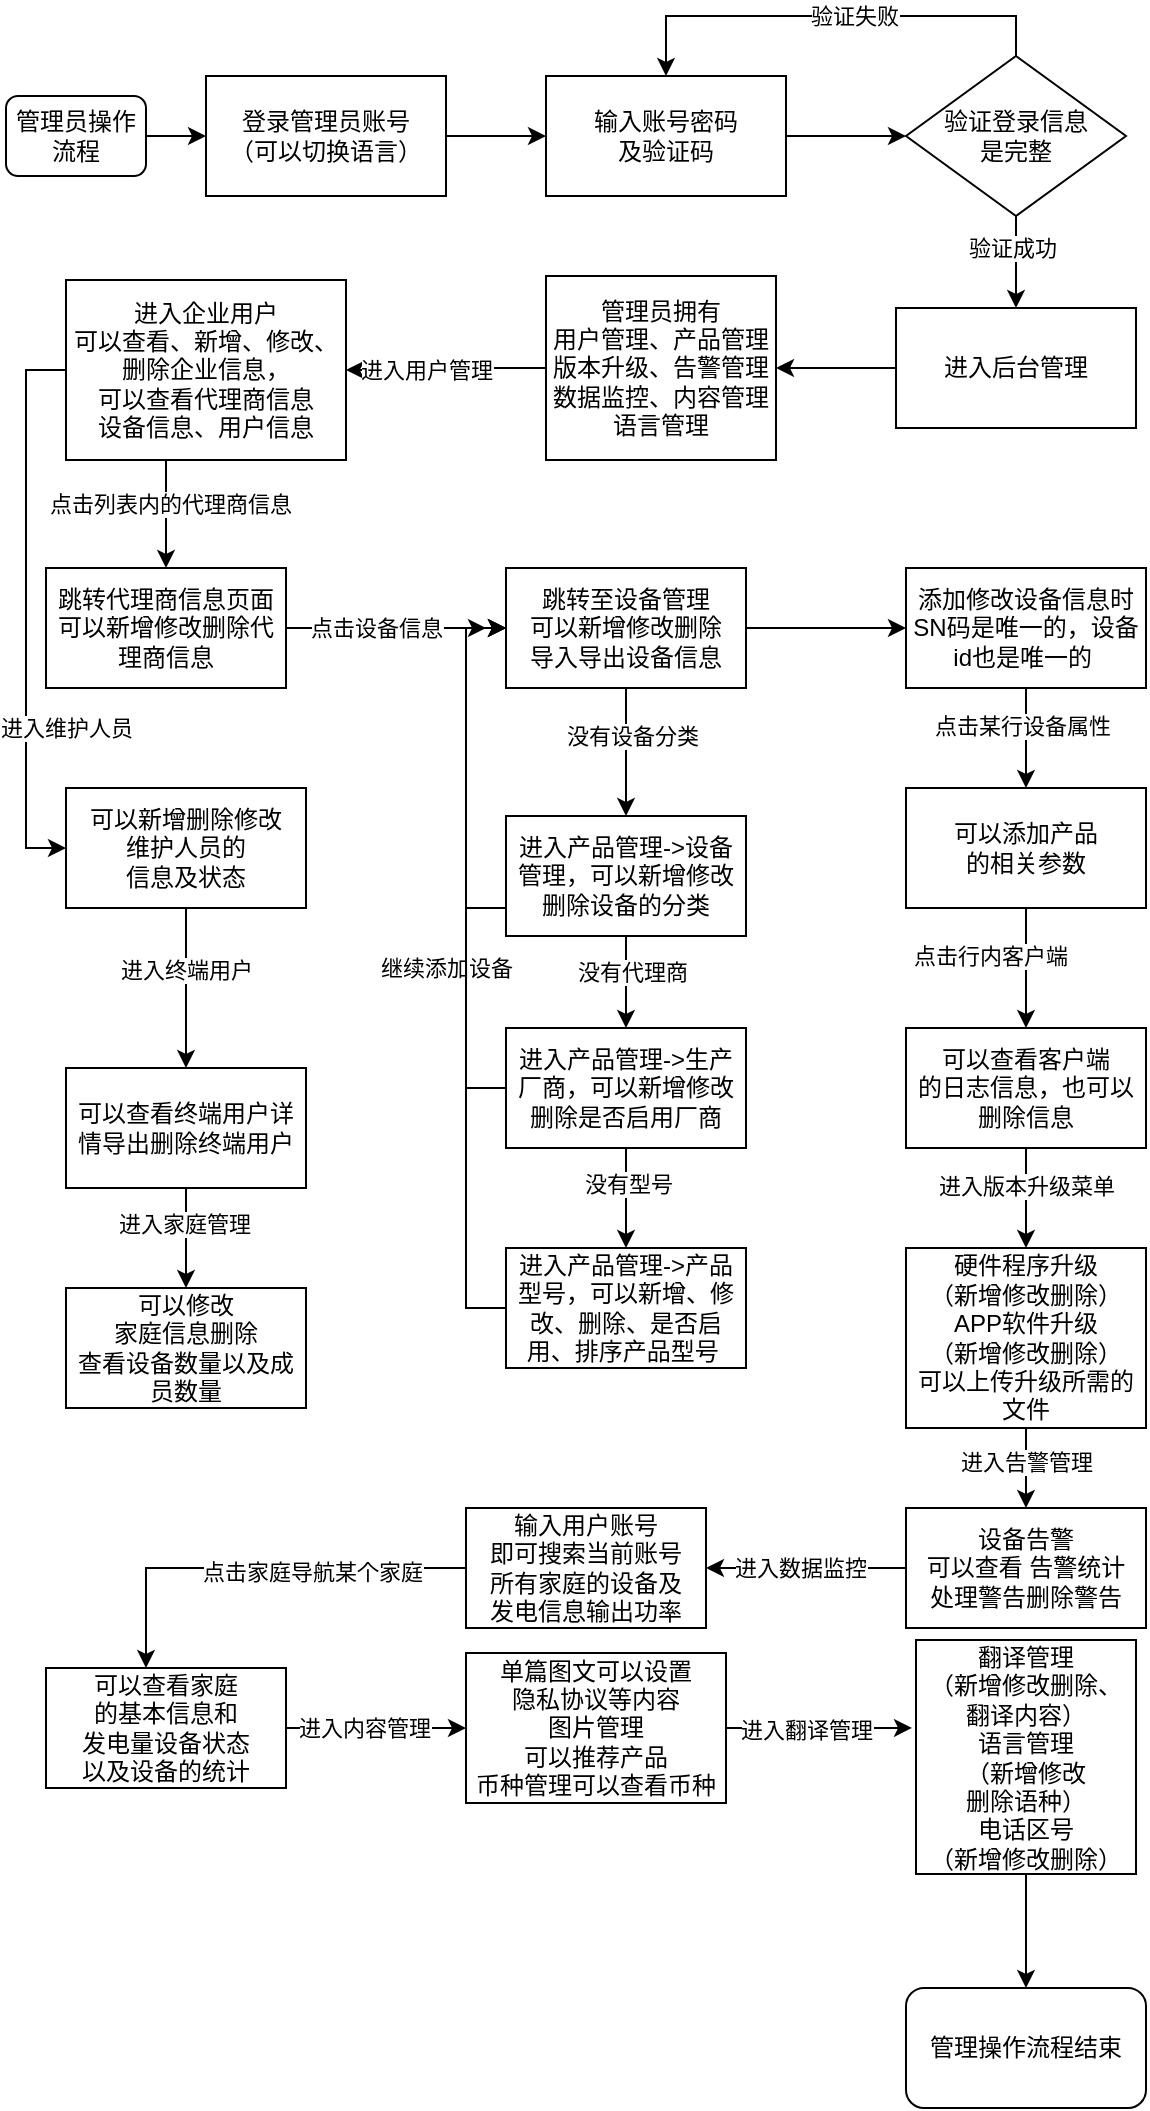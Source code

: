 <mxfile version="20.8.5" type="github">
  <diagram id="He0SEStnqJXQXfe2WKV-" name="第 1 页">
    <mxGraphModel dx="1434" dy="764" grid="1" gridSize="10" guides="1" tooltips="1" connect="1" arrows="1" fold="1" page="1" pageScale="1" pageWidth="583" pageHeight="827" math="0" shadow="0">
      <root>
        <mxCell id="0" />
        <mxCell id="1" parent="0" />
        <mxCell id="iv3oXJ3KVnBWPSOKChuB-3" value="" style="edgeStyle=orthogonalEdgeStyle;rounded=0;orthogonalLoop=1;jettySize=auto;html=1;" edge="1" parent="1" source="iv3oXJ3KVnBWPSOKChuB-1" target="iv3oXJ3KVnBWPSOKChuB-11">
          <mxGeometry relative="1" as="geometry">
            <mxPoint x="135" y="74" as="targetPoint" />
          </mxGeometry>
        </mxCell>
        <mxCell id="iv3oXJ3KVnBWPSOKChuB-1" value="管理员操作流程" style="rounded=1;whiteSpace=wrap;html=1;" vertex="1" parent="1">
          <mxGeometry x="10" y="54" width="70" height="40" as="geometry" />
        </mxCell>
        <mxCell id="iv3oXJ3KVnBWPSOKChuB-13" style="edgeStyle=orthogonalEdgeStyle;rounded=0;orthogonalLoop=1;jettySize=auto;html=1;" edge="1" parent="1" source="iv3oXJ3KVnBWPSOKChuB-6" target="iv3oXJ3KVnBWPSOKChuB-10">
          <mxGeometry relative="1" as="geometry" />
        </mxCell>
        <mxCell id="iv3oXJ3KVnBWPSOKChuB-6" value="输入账号密码&lt;br&gt;及验证码" style="whiteSpace=wrap;html=1;rounded=0;" vertex="1" parent="1">
          <mxGeometry x="280" y="44" width="120" height="60" as="geometry" />
        </mxCell>
        <mxCell id="iv3oXJ3KVnBWPSOKChuB-14" style="edgeStyle=orthogonalEdgeStyle;rounded=0;orthogonalLoop=1;jettySize=auto;html=1;exitX=0.5;exitY=0;exitDx=0;exitDy=0;entryX=0.5;entryY=0;entryDx=0;entryDy=0;" edge="1" parent="1" source="iv3oXJ3KVnBWPSOKChuB-10" target="iv3oXJ3KVnBWPSOKChuB-6">
          <mxGeometry relative="1" as="geometry" />
        </mxCell>
        <mxCell id="iv3oXJ3KVnBWPSOKChuB-15" value="验证失败" style="edgeLabel;html=1;align=center;verticalAlign=middle;resizable=0;points=[];" vertex="1" connectable="0" parent="iv3oXJ3KVnBWPSOKChuB-14">
          <mxGeometry x="-0.182" relative="1" as="geometry">
            <mxPoint x="-9" as="offset" />
          </mxGeometry>
        </mxCell>
        <mxCell id="iv3oXJ3KVnBWPSOKChuB-18" value="" style="edgeStyle=orthogonalEdgeStyle;rounded=0;orthogonalLoop=1;jettySize=auto;html=1;" edge="1" parent="1" source="iv3oXJ3KVnBWPSOKChuB-10" target="iv3oXJ3KVnBWPSOKChuB-17">
          <mxGeometry relative="1" as="geometry" />
        </mxCell>
        <mxCell id="iv3oXJ3KVnBWPSOKChuB-19" value="验证成功" style="edgeLabel;html=1;align=center;verticalAlign=middle;resizable=0;points=[];" vertex="1" connectable="0" parent="iv3oXJ3KVnBWPSOKChuB-18">
          <mxGeometry x="-0.302" y="-2" relative="1" as="geometry">
            <mxPoint as="offset" />
          </mxGeometry>
        </mxCell>
        <mxCell id="iv3oXJ3KVnBWPSOKChuB-10" value="验证登录信息&lt;br&gt;是完整" style="rhombus;whiteSpace=wrap;html=1;rounded=0;" vertex="1" parent="1">
          <mxGeometry x="460" y="34" width="110" height="80" as="geometry" />
        </mxCell>
        <mxCell id="iv3oXJ3KVnBWPSOKChuB-12" style="edgeStyle=orthogonalEdgeStyle;rounded=0;orthogonalLoop=1;jettySize=auto;html=1;entryX=0;entryY=0.5;entryDx=0;entryDy=0;" edge="1" parent="1" source="iv3oXJ3KVnBWPSOKChuB-11" target="iv3oXJ3KVnBWPSOKChuB-6">
          <mxGeometry relative="1" as="geometry">
            <mxPoint x="310" y="74" as="targetPoint" />
          </mxGeometry>
        </mxCell>
        <mxCell id="iv3oXJ3KVnBWPSOKChuB-11" value="登录管理员账号&lt;br&gt;（可以切换语言）" style="rounded=0;whiteSpace=wrap;html=1;" vertex="1" parent="1">
          <mxGeometry x="110" y="44" width="120" height="60" as="geometry" />
        </mxCell>
        <mxCell id="iv3oXJ3KVnBWPSOKChuB-21" value="" style="edgeStyle=orthogonalEdgeStyle;rounded=0;orthogonalLoop=1;jettySize=auto;html=1;" edge="1" parent="1" source="iv3oXJ3KVnBWPSOKChuB-17" target="iv3oXJ3KVnBWPSOKChuB-20">
          <mxGeometry relative="1" as="geometry" />
        </mxCell>
        <mxCell id="iv3oXJ3KVnBWPSOKChuB-17" value="进入后台管理" style="rounded=0;whiteSpace=wrap;html=1;" vertex="1" parent="1">
          <mxGeometry x="455" y="160" width="120" height="60" as="geometry" />
        </mxCell>
        <mxCell id="iv3oXJ3KVnBWPSOKChuB-23" value="" style="edgeStyle=orthogonalEdgeStyle;rounded=0;orthogonalLoop=1;jettySize=auto;html=1;" edge="1" parent="1" source="iv3oXJ3KVnBWPSOKChuB-20" target="iv3oXJ3KVnBWPSOKChuB-22">
          <mxGeometry relative="1" as="geometry" />
        </mxCell>
        <mxCell id="iv3oXJ3KVnBWPSOKChuB-24" value="进入用户管理" style="edgeLabel;html=1;align=center;verticalAlign=middle;resizable=0;points=[];" vertex="1" connectable="0" parent="iv3oXJ3KVnBWPSOKChuB-23">
          <mxGeometry x="-0.292" y="1" relative="1" as="geometry">
            <mxPoint x="-24" as="offset" />
          </mxGeometry>
        </mxCell>
        <mxCell id="iv3oXJ3KVnBWPSOKChuB-20" value="管理员拥有&lt;br&gt;用户管理、产品管理&lt;br&gt;版本升级、告警管理&lt;br&gt;数据监控、内容管理&lt;br&gt;语言管理" style="whiteSpace=wrap;html=1;rounded=0;" vertex="1" parent="1">
          <mxGeometry x="280" y="144" width="115" height="92" as="geometry" />
        </mxCell>
        <mxCell id="iv3oXJ3KVnBWPSOKChuB-26" value="" style="edgeStyle=orthogonalEdgeStyle;rounded=0;orthogonalLoop=1;jettySize=auto;html=1;" edge="1" parent="1" source="iv3oXJ3KVnBWPSOKChuB-22" target="iv3oXJ3KVnBWPSOKChuB-25">
          <mxGeometry relative="1" as="geometry">
            <Array as="points">
              <mxPoint x="90" y="250" />
              <mxPoint x="90" y="250" />
            </Array>
          </mxGeometry>
        </mxCell>
        <mxCell id="iv3oXJ3KVnBWPSOKChuB-27" value="点击列表内的代理商信息" style="edgeLabel;html=1;align=center;verticalAlign=middle;resizable=0;points=[];" vertex="1" connectable="0" parent="iv3oXJ3KVnBWPSOKChuB-26">
          <mxGeometry x="-0.192" y="2" relative="1" as="geometry">
            <mxPoint as="offset" />
          </mxGeometry>
        </mxCell>
        <mxCell id="iv3oXJ3KVnBWPSOKChuB-101" style="edgeStyle=orthogonalEdgeStyle;rounded=0;orthogonalLoop=1;jettySize=auto;html=1;entryX=0;entryY=0.5;entryDx=0;entryDy=0;" edge="1" parent="1" source="iv3oXJ3KVnBWPSOKChuB-22" target="iv3oXJ3KVnBWPSOKChuB-100">
          <mxGeometry relative="1" as="geometry">
            <Array as="points">
              <mxPoint x="20" y="191" />
              <mxPoint x="20" y="430" />
            </Array>
          </mxGeometry>
        </mxCell>
        <mxCell id="iv3oXJ3KVnBWPSOKChuB-102" value="进入维护人员" style="edgeLabel;html=1;align=center;verticalAlign=middle;resizable=0;points=[];" vertex="1" connectable="0" parent="iv3oXJ3KVnBWPSOKChuB-101">
          <mxGeometry x="0.369" y="-1" relative="1" as="geometry">
            <mxPoint x="21" y="8" as="offset" />
          </mxGeometry>
        </mxCell>
        <mxCell id="iv3oXJ3KVnBWPSOKChuB-22" value="进入企业用户&lt;br&gt;可以查看、新增、修改、删除企业信息，&lt;br&gt;可以查看代理商信息&lt;br&gt;设备信息、用户信息" style="whiteSpace=wrap;html=1;rounded=0;" vertex="1" parent="1">
          <mxGeometry x="40" y="146" width="140" height="90" as="geometry" />
        </mxCell>
        <mxCell id="iv3oXJ3KVnBWPSOKChuB-33" value="" style="edgeStyle=orthogonalEdgeStyle;rounded=0;orthogonalLoop=1;jettySize=auto;html=1;" edge="1" parent="1" source="iv3oXJ3KVnBWPSOKChuB-25" target="iv3oXJ3KVnBWPSOKChuB-32">
          <mxGeometry relative="1" as="geometry" />
        </mxCell>
        <mxCell id="iv3oXJ3KVnBWPSOKChuB-34" value="点击设备信息" style="edgeLabel;html=1;align=center;verticalAlign=middle;resizable=0;points=[];" vertex="1" connectable="0" parent="iv3oXJ3KVnBWPSOKChuB-33">
          <mxGeometry x="-0.22" y="1" relative="1" as="geometry">
            <mxPoint x="2" y="1" as="offset" />
          </mxGeometry>
        </mxCell>
        <mxCell id="iv3oXJ3KVnBWPSOKChuB-25" value="跳转代理商信息页面&lt;br&gt;可以新增修改删除代理商信息" style="whiteSpace=wrap;html=1;rounded=0;" vertex="1" parent="1">
          <mxGeometry x="30" y="290" width="120" height="60" as="geometry" />
        </mxCell>
        <mxCell id="iv3oXJ3KVnBWPSOKChuB-37" value="" style="edgeStyle=orthogonalEdgeStyle;rounded=0;orthogonalLoop=1;jettySize=auto;html=1;" edge="1" parent="1" source="iv3oXJ3KVnBWPSOKChuB-32" target="iv3oXJ3KVnBWPSOKChuB-36">
          <mxGeometry relative="1" as="geometry">
            <Array as="points">
              <mxPoint x="410" y="320" />
              <mxPoint x="410" y="320" />
            </Array>
          </mxGeometry>
        </mxCell>
        <mxCell id="iv3oXJ3KVnBWPSOKChuB-47" value="" style="edgeStyle=orthogonalEdgeStyle;rounded=0;orthogonalLoop=1;jettySize=auto;html=1;" edge="1" parent="1" source="iv3oXJ3KVnBWPSOKChuB-32" target="iv3oXJ3KVnBWPSOKChuB-46">
          <mxGeometry relative="1" as="geometry" />
        </mxCell>
        <mxCell id="iv3oXJ3KVnBWPSOKChuB-48" value="没有设备分类" style="edgeLabel;html=1;align=center;verticalAlign=middle;resizable=0;points=[];" vertex="1" connectable="0" parent="iv3oXJ3KVnBWPSOKChuB-47">
          <mxGeometry x="-0.25" y="3" relative="1" as="geometry">
            <mxPoint as="offset" />
          </mxGeometry>
        </mxCell>
        <mxCell id="iv3oXJ3KVnBWPSOKChuB-32" value="跳转至设备管理&lt;br&gt;可以新增修改删除&lt;br&gt;导入导出设备信息" style="whiteSpace=wrap;html=1;rounded=0;" vertex="1" parent="1">
          <mxGeometry x="260" y="290" width="120" height="60" as="geometry" />
        </mxCell>
        <mxCell id="iv3oXJ3KVnBWPSOKChuB-39" value="" style="edgeStyle=orthogonalEdgeStyle;rounded=0;orthogonalLoop=1;jettySize=auto;html=1;" edge="1" parent="1" source="iv3oXJ3KVnBWPSOKChuB-36" target="iv3oXJ3KVnBWPSOKChuB-38">
          <mxGeometry relative="1" as="geometry" />
        </mxCell>
        <mxCell id="iv3oXJ3KVnBWPSOKChuB-40" value="点击某行设备属性" style="edgeLabel;html=1;align=center;verticalAlign=middle;resizable=0;points=[];" vertex="1" connectable="0" parent="iv3oXJ3KVnBWPSOKChuB-39">
          <mxGeometry x="-0.236" y="-2" relative="1" as="geometry">
            <mxPoint as="offset" />
          </mxGeometry>
        </mxCell>
        <mxCell id="iv3oXJ3KVnBWPSOKChuB-36" value="添加修改设备信息时&lt;br&gt;SN码是唯一的，设备id也是唯一的&amp;nbsp;" style="whiteSpace=wrap;html=1;rounded=0;" vertex="1" parent="1">
          <mxGeometry x="460" y="290" width="120" height="60" as="geometry" />
        </mxCell>
        <mxCell id="iv3oXJ3KVnBWPSOKChuB-42" value="" style="edgeStyle=orthogonalEdgeStyle;rounded=0;orthogonalLoop=1;jettySize=auto;html=1;" edge="1" parent="1" source="iv3oXJ3KVnBWPSOKChuB-38" target="iv3oXJ3KVnBWPSOKChuB-41">
          <mxGeometry relative="1" as="geometry" />
        </mxCell>
        <mxCell id="iv3oXJ3KVnBWPSOKChuB-43" value="点击行内客户端" style="edgeLabel;html=1;align=center;verticalAlign=middle;resizable=0;points=[];" vertex="1" connectable="0" parent="iv3oXJ3KVnBWPSOKChuB-42">
          <mxGeometry x="-0.257" y="-2" relative="1" as="geometry">
            <mxPoint x="-16" y="1" as="offset" />
          </mxGeometry>
        </mxCell>
        <mxCell id="iv3oXJ3KVnBWPSOKChuB-38" value="可以添加产品&lt;br&gt;的相关参数" style="whiteSpace=wrap;html=1;rounded=0;" vertex="1" parent="1">
          <mxGeometry x="460" y="400" width="120" height="60" as="geometry" />
        </mxCell>
        <mxCell id="iv3oXJ3KVnBWPSOKChuB-45" value="" style="edgeStyle=orthogonalEdgeStyle;rounded=0;orthogonalLoop=1;jettySize=auto;html=1;" edge="1" parent="1" source="iv3oXJ3KVnBWPSOKChuB-41" target="iv3oXJ3KVnBWPSOKChuB-44">
          <mxGeometry relative="1" as="geometry" />
        </mxCell>
        <mxCell id="iv3oXJ3KVnBWPSOKChuB-60" value="进入版本升级菜单" style="edgeLabel;html=1;align=center;verticalAlign=middle;resizable=0;points=[];" vertex="1" connectable="0" parent="iv3oXJ3KVnBWPSOKChuB-45">
          <mxGeometry x="-0.26" relative="1" as="geometry">
            <mxPoint as="offset" />
          </mxGeometry>
        </mxCell>
        <mxCell id="iv3oXJ3KVnBWPSOKChuB-41" value="可以查看客户端&lt;br&gt;的日志信息，也可以删除信息" style="whiteSpace=wrap;html=1;rounded=0;" vertex="1" parent="1">
          <mxGeometry x="460" y="520" width="120" height="60" as="geometry" />
        </mxCell>
        <mxCell id="iv3oXJ3KVnBWPSOKChuB-62" value="" style="edgeStyle=orthogonalEdgeStyle;rounded=0;orthogonalLoop=1;jettySize=auto;html=1;" edge="1" parent="1" source="iv3oXJ3KVnBWPSOKChuB-44" target="iv3oXJ3KVnBWPSOKChuB-61">
          <mxGeometry relative="1" as="geometry" />
        </mxCell>
        <mxCell id="iv3oXJ3KVnBWPSOKChuB-64" value="进入告警管理" style="edgeLabel;html=1;align=center;verticalAlign=middle;resizable=0;points=[];" vertex="1" connectable="0" parent="iv3oXJ3KVnBWPSOKChuB-62">
          <mxGeometry x="-0.185" relative="1" as="geometry">
            <mxPoint as="offset" />
          </mxGeometry>
        </mxCell>
        <mxCell id="iv3oXJ3KVnBWPSOKChuB-44" value="硬件程序升级&lt;br&gt;（新增修改删除）&lt;br&gt;APP软件升级&lt;br&gt;（新增修改删除）&lt;br&gt;可以上传升级所需的文件" style="whiteSpace=wrap;html=1;rounded=0;" vertex="1" parent="1">
          <mxGeometry x="460" y="630" width="120" height="90" as="geometry" />
        </mxCell>
        <mxCell id="iv3oXJ3KVnBWPSOKChuB-49" style="edgeStyle=orthogonalEdgeStyle;rounded=0;orthogonalLoop=1;jettySize=auto;html=1;" edge="1" parent="1" source="iv3oXJ3KVnBWPSOKChuB-46">
          <mxGeometry relative="1" as="geometry">
            <mxPoint x="250" y="320" as="targetPoint" />
            <Array as="points">
              <mxPoint x="240" y="460" />
              <mxPoint x="240" y="320" />
            </Array>
          </mxGeometry>
        </mxCell>
        <mxCell id="iv3oXJ3KVnBWPSOKChuB-50" value="继续添加设备" style="edgeLabel;html=1;align=center;verticalAlign=middle;resizable=0;points=[];" vertex="1" connectable="0" parent="iv3oXJ3KVnBWPSOKChuB-49">
          <mxGeometry x="0.377" relative="1" as="geometry">
            <mxPoint x="-10" y="127" as="offset" />
          </mxGeometry>
        </mxCell>
        <mxCell id="iv3oXJ3KVnBWPSOKChuB-52" value="" style="edgeStyle=orthogonalEdgeStyle;rounded=0;orthogonalLoop=1;jettySize=auto;html=1;" edge="1" parent="1" source="iv3oXJ3KVnBWPSOKChuB-46" target="iv3oXJ3KVnBWPSOKChuB-51">
          <mxGeometry relative="1" as="geometry" />
        </mxCell>
        <mxCell id="iv3oXJ3KVnBWPSOKChuB-53" value="没有代理商" style="edgeLabel;html=1;align=center;verticalAlign=middle;resizable=0;points=[];" vertex="1" connectable="0" parent="iv3oXJ3KVnBWPSOKChuB-52">
          <mxGeometry x="-0.207" y="3" relative="1" as="geometry">
            <mxPoint as="offset" />
          </mxGeometry>
        </mxCell>
        <mxCell id="iv3oXJ3KVnBWPSOKChuB-46" value="进入产品管理-&amp;gt;设备管理，可以新增修改删除设备的分类&lt;br&gt;" style="rounded=0;whiteSpace=wrap;html=1;" vertex="1" parent="1">
          <mxGeometry x="260" y="414" width="120" height="60" as="geometry" />
        </mxCell>
        <mxCell id="iv3oXJ3KVnBWPSOKChuB-54" style="edgeStyle=orthogonalEdgeStyle;rounded=0;orthogonalLoop=1;jettySize=auto;html=1;entryX=0;entryY=0.5;entryDx=0;entryDy=0;" edge="1" parent="1" source="iv3oXJ3KVnBWPSOKChuB-51" target="iv3oXJ3KVnBWPSOKChuB-32">
          <mxGeometry relative="1" as="geometry">
            <Array as="points">
              <mxPoint x="240" y="550" />
              <mxPoint x="240" y="320" />
            </Array>
          </mxGeometry>
        </mxCell>
        <mxCell id="iv3oXJ3KVnBWPSOKChuB-57" style="edgeStyle=orthogonalEdgeStyle;rounded=0;orthogonalLoop=1;jettySize=auto;html=1;entryX=0.5;entryY=0;entryDx=0;entryDy=0;" edge="1" parent="1" source="iv3oXJ3KVnBWPSOKChuB-51" target="iv3oXJ3KVnBWPSOKChuB-56">
          <mxGeometry relative="1" as="geometry" />
        </mxCell>
        <mxCell id="iv3oXJ3KVnBWPSOKChuB-58" value="没有型号" style="edgeLabel;html=1;align=center;verticalAlign=middle;resizable=0;points=[];" vertex="1" connectable="0" parent="iv3oXJ3KVnBWPSOKChuB-57">
          <mxGeometry x="-0.289" y="1" relative="1" as="geometry">
            <mxPoint as="offset" />
          </mxGeometry>
        </mxCell>
        <mxCell id="iv3oXJ3KVnBWPSOKChuB-51" value="进入产品管理-&amp;gt;生产厂商，可以新增修改删除是否启用厂商" style="whiteSpace=wrap;html=1;rounded=0;" vertex="1" parent="1">
          <mxGeometry x="260" y="520" width="120" height="60" as="geometry" />
        </mxCell>
        <mxCell id="iv3oXJ3KVnBWPSOKChuB-59" style="edgeStyle=orthogonalEdgeStyle;rounded=0;orthogonalLoop=1;jettySize=auto;html=1;entryX=0;entryY=0.5;entryDx=0;entryDy=0;" edge="1" parent="1" source="iv3oXJ3KVnBWPSOKChuB-56" target="iv3oXJ3KVnBWPSOKChuB-32">
          <mxGeometry relative="1" as="geometry">
            <Array as="points">
              <mxPoint x="240" y="660" />
              <mxPoint x="240" y="320" />
            </Array>
          </mxGeometry>
        </mxCell>
        <mxCell id="iv3oXJ3KVnBWPSOKChuB-56" value="进入产品管理-&amp;gt;产品型号，可以新增、修改、删除、是否启用、排序产品型号&amp;nbsp;" style="whiteSpace=wrap;html=1;rounded=0;" vertex="1" parent="1">
          <mxGeometry x="260" y="630" width="120" height="60" as="geometry" />
        </mxCell>
        <mxCell id="iv3oXJ3KVnBWPSOKChuB-77" value="" style="edgeStyle=orthogonalEdgeStyle;rounded=0;orthogonalLoop=1;jettySize=auto;html=1;" edge="1" parent="1" source="iv3oXJ3KVnBWPSOKChuB-61" target="iv3oXJ3KVnBWPSOKChuB-76">
          <mxGeometry relative="1" as="geometry" />
        </mxCell>
        <mxCell id="iv3oXJ3KVnBWPSOKChuB-78" value="进入数据监控" style="edgeLabel;html=1;align=center;verticalAlign=middle;resizable=0;points=[];" vertex="1" connectable="0" parent="iv3oXJ3KVnBWPSOKChuB-77">
          <mxGeometry x="-0.25" y="2" relative="1" as="geometry">
            <mxPoint x="-16" y="-2" as="offset" />
          </mxGeometry>
        </mxCell>
        <mxCell id="iv3oXJ3KVnBWPSOKChuB-61" value="设备告警&lt;br&gt;可以查看 告警统计&lt;br&gt;处理警告删除警告" style="whiteSpace=wrap;html=1;rounded=0;" vertex="1" parent="1">
          <mxGeometry x="460" y="760" width="120" height="60" as="geometry" />
        </mxCell>
        <mxCell id="iv3oXJ3KVnBWPSOKChuB-80" value="" style="edgeStyle=orthogonalEdgeStyle;rounded=0;orthogonalLoop=1;jettySize=auto;html=1;" edge="1" parent="1" source="iv3oXJ3KVnBWPSOKChuB-76" target="iv3oXJ3KVnBWPSOKChuB-79">
          <mxGeometry relative="1" as="geometry">
            <Array as="points">
              <mxPoint x="80" y="790" />
            </Array>
          </mxGeometry>
        </mxCell>
        <mxCell id="iv3oXJ3KVnBWPSOKChuB-81" value="点击家庭导航某个家庭" style="edgeLabel;html=1;align=center;verticalAlign=middle;resizable=0;points=[];" vertex="1" connectable="0" parent="iv3oXJ3KVnBWPSOKChuB-80">
          <mxGeometry x="-0.267" y="2" relative="1" as="geometry">
            <mxPoint as="offset" />
          </mxGeometry>
        </mxCell>
        <mxCell id="iv3oXJ3KVnBWPSOKChuB-76" value="输入用户账号&lt;br&gt;即可搜索当前账号&lt;br&gt;所有家庭的设备及&lt;br&gt;发电信息输出功率" style="whiteSpace=wrap;html=1;rounded=0;" vertex="1" parent="1">
          <mxGeometry x="240" y="760" width="120" height="60" as="geometry" />
        </mxCell>
        <mxCell id="iv3oXJ3KVnBWPSOKChuB-109" style="edgeStyle=orthogonalEdgeStyle;rounded=0;orthogonalLoop=1;jettySize=auto;html=1;" edge="1" parent="1" source="iv3oXJ3KVnBWPSOKChuB-79" target="iv3oXJ3KVnBWPSOKChuB-91">
          <mxGeometry relative="1" as="geometry" />
        </mxCell>
        <mxCell id="iv3oXJ3KVnBWPSOKChuB-110" value="进入内容管理" style="edgeLabel;html=1;align=center;verticalAlign=middle;resizable=0;points=[];" vertex="1" connectable="0" parent="iv3oXJ3KVnBWPSOKChuB-109">
          <mxGeometry x="-0.244" y="-1" relative="1" as="geometry">
            <mxPoint x="5" y="-1" as="offset" />
          </mxGeometry>
        </mxCell>
        <mxCell id="iv3oXJ3KVnBWPSOKChuB-79" value="可以查看家庭&lt;br&gt;的基本信息和&lt;br&gt;发电量设备状态&lt;br&gt;以及设备的统计" style="whiteSpace=wrap;html=1;rounded=0;" vertex="1" parent="1">
          <mxGeometry x="30" y="840" width="120" height="60" as="geometry" />
        </mxCell>
        <mxCell id="iv3oXJ3KVnBWPSOKChuB-111" style="edgeStyle=orthogonalEdgeStyle;rounded=0;orthogonalLoop=1;jettySize=auto;html=1;entryX=-0.018;entryY=0.376;entryDx=0;entryDy=0;entryPerimeter=0;" edge="1" parent="1" source="iv3oXJ3KVnBWPSOKChuB-91" target="iv3oXJ3KVnBWPSOKChuB-92">
          <mxGeometry relative="1" as="geometry" />
        </mxCell>
        <mxCell id="iv3oXJ3KVnBWPSOKChuB-112" value="进入翻译管理" style="edgeLabel;html=1;align=center;verticalAlign=middle;resizable=0;points=[];" vertex="1" connectable="0" parent="iv3oXJ3KVnBWPSOKChuB-111">
          <mxGeometry x="-0.226" y="1" relative="1" as="geometry">
            <mxPoint x="4" y="2" as="offset" />
          </mxGeometry>
        </mxCell>
        <mxCell id="iv3oXJ3KVnBWPSOKChuB-91" value="单篇图文可以设置&lt;br&gt;隐私协议等内容&lt;br&gt;图片管理&lt;br&gt;可以推荐产品&lt;br&gt;币种管理可以查看币种" style="whiteSpace=wrap;html=1;rounded=0;" vertex="1" parent="1">
          <mxGeometry x="240" y="832.5" width="130" height="75" as="geometry" />
        </mxCell>
        <mxCell id="iv3oXJ3KVnBWPSOKChuB-96" value="" style="edgeStyle=orthogonalEdgeStyle;rounded=0;orthogonalLoop=1;jettySize=auto;html=1;" edge="1" parent="1" source="iv3oXJ3KVnBWPSOKChuB-92" target="iv3oXJ3KVnBWPSOKChuB-95">
          <mxGeometry relative="1" as="geometry" />
        </mxCell>
        <mxCell id="iv3oXJ3KVnBWPSOKChuB-92" value="翻译管理&lt;br&gt;（新增修改删除、&lt;br&gt;翻译内容）&lt;br&gt;语言管理&lt;br&gt;（新增修改&lt;br&gt;删除语种）&lt;br&gt;电话区号&lt;br&gt;（新增修改删除）" style="whiteSpace=wrap;html=1;rounded=0;" vertex="1" parent="1">
          <mxGeometry x="465" y="826" width="110" height="117" as="geometry" />
        </mxCell>
        <mxCell id="iv3oXJ3KVnBWPSOKChuB-95" value="管理操作流程结束" style="whiteSpace=wrap;html=1;rounded=1;" vertex="1" parent="1">
          <mxGeometry x="460" y="1000" width="120" height="60" as="geometry" />
        </mxCell>
        <mxCell id="iv3oXJ3KVnBWPSOKChuB-104" value="" style="edgeStyle=orthogonalEdgeStyle;rounded=0;orthogonalLoop=1;jettySize=auto;html=1;" edge="1" parent="1" source="iv3oXJ3KVnBWPSOKChuB-100" target="iv3oXJ3KVnBWPSOKChuB-103">
          <mxGeometry relative="1" as="geometry" />
        </mxCell>
        <mxCell id="iv3oXJ3KVnBWPSOKChuB-105" value="进入终端用户" style="edgeLabel;html=1;align=center;verticalAlign=middle;resizable=0;points=[];" vertex="1" connectable="0" parent="iv3oXJ3KVnBWPSOKChuB-104">
          <mxGeometry x="-0.24" relative="1" as="geometry">
            <mxPoint as="offset" />
          </mxGeometry>
        </mxCell>
        <mxCell id="iv3oXJ3KVnBWPSOKChuB-100" value="可以新增删除修改&lt;br&gt;维护人员的&lt;br&gt;信息及状态" style="rounded=0;whiteSpace=wrap;html=1;" vertex="1" parent="1">
          <mxGeometry x="40" y="400" width="120" height="60" as="geometry" />
        </mxCell>
        <mxCell id="iv3oXJ3KVnBWPSOKChuB-107" value="" style="edgeStyle=orthogonalEdgeStyle;rounded=0;orthogonalLoop=1;jettySize=auto;html=1;" edge="1" parent="1" source="iv3oXJ3KVnBWPSOKChuB-103" target="iv3oXJ3KVnBWPSOKChuB-106">
          <mxGeometry relative="1" as="geometry" />
        </mxCell>
        <mxCell id="iv3oXJ3KVnBWPSOKChuB-108" value="进入家庭管理" style="edgeLabel;html=1;align=center;verticalAlign=middle;resizable=0;points=[];" vertex="1" connectable="0" parent="iv3oXJ3KVnBWPSOKChuB-107">
          <mxGeometry x="-0.273" y="-1" relative="1" as="geometry">
            <mxPoint as="offset" />
          </mxGeometry>
        </mxCell>
        <mxCell id="iv3oXJ3KVnBWPSOKChuB-103" value="可以查看终端用户详情导出删除终端用户" style="whiteSpace=wrap;html=1;rounded=0;" vertex="1" parent="1">
          <mxGeometry x="40" y="540" width="120" height="60" as="geometry" />
        </mxCell>
        <mxCell id="iv3oXJ3KVnBWPSOKChuB-106" value="可以修改&lt;br&gt;家庭信息删除&lt;br&gt;查看设备数量以及成员数量" style="whiteSpace=wrap;html=1;rounded=0;" vertex="1" parent="1">
          <mxGeometry x="40" y="650" width="120" height="60" as="geometry" />
        </mxCell>
      </root>
    </mxGraphModel>
  </diagram>
</mxfile>

